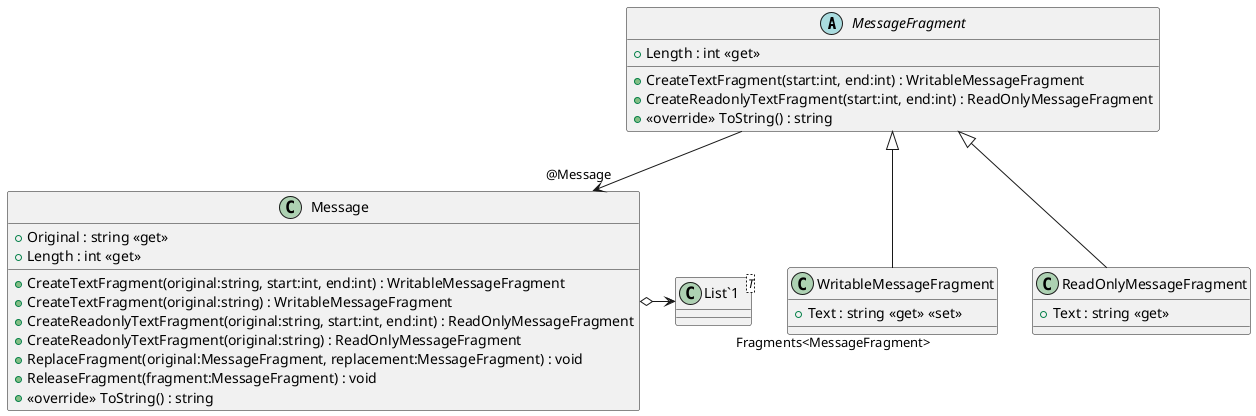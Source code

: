 @startuml
abstract class MessageFragment {
    + Length : int <<get>>
    + CreateTextFragment(start:int, end:int) : WritableMessageFragment
    + CreateReadonlyTextFragment(start:int, end:int) : ReadOnlyMessageFragment
    + <<override>> ToString() : string
}
class WritableMessageFragment {
    + Text : string <<get>> <<set>>
}
class ReadOnlyMessageFragment {
    + Text : string <<get>>
}
class Message {
    + Original : string <<get>>
    + Length : int <<get>>
    + CreateTextFragment(original:string, start:int, end:int) : WritableMessageFragment
    + CreateTextFragment(original:string) : WritableMessageFragment
    + CreateReadonlyTextFragment(original:string, start:int, end:int) : ReadOnlyMessageFragment
    + CreateReadonlyTextFragment(original:string) : ReadOnlyMessageFragment
    + ReplaceFragment(original:MessageFragment, replacement:MessageFragment) : void
    + ReleaseFragment(fragment:MessageFragment) : void
    + <<override>> ToString() : string
}
class "List`1"<T> {
}
MessageFragment --> "@Message" Message
MessageFragment <|-- WritableMessageFragment
MessageFragment <|-- ReadOnlyMessageFragment
Message o-> "Fragments<MessageFragment>" "List`1"
@enduml
